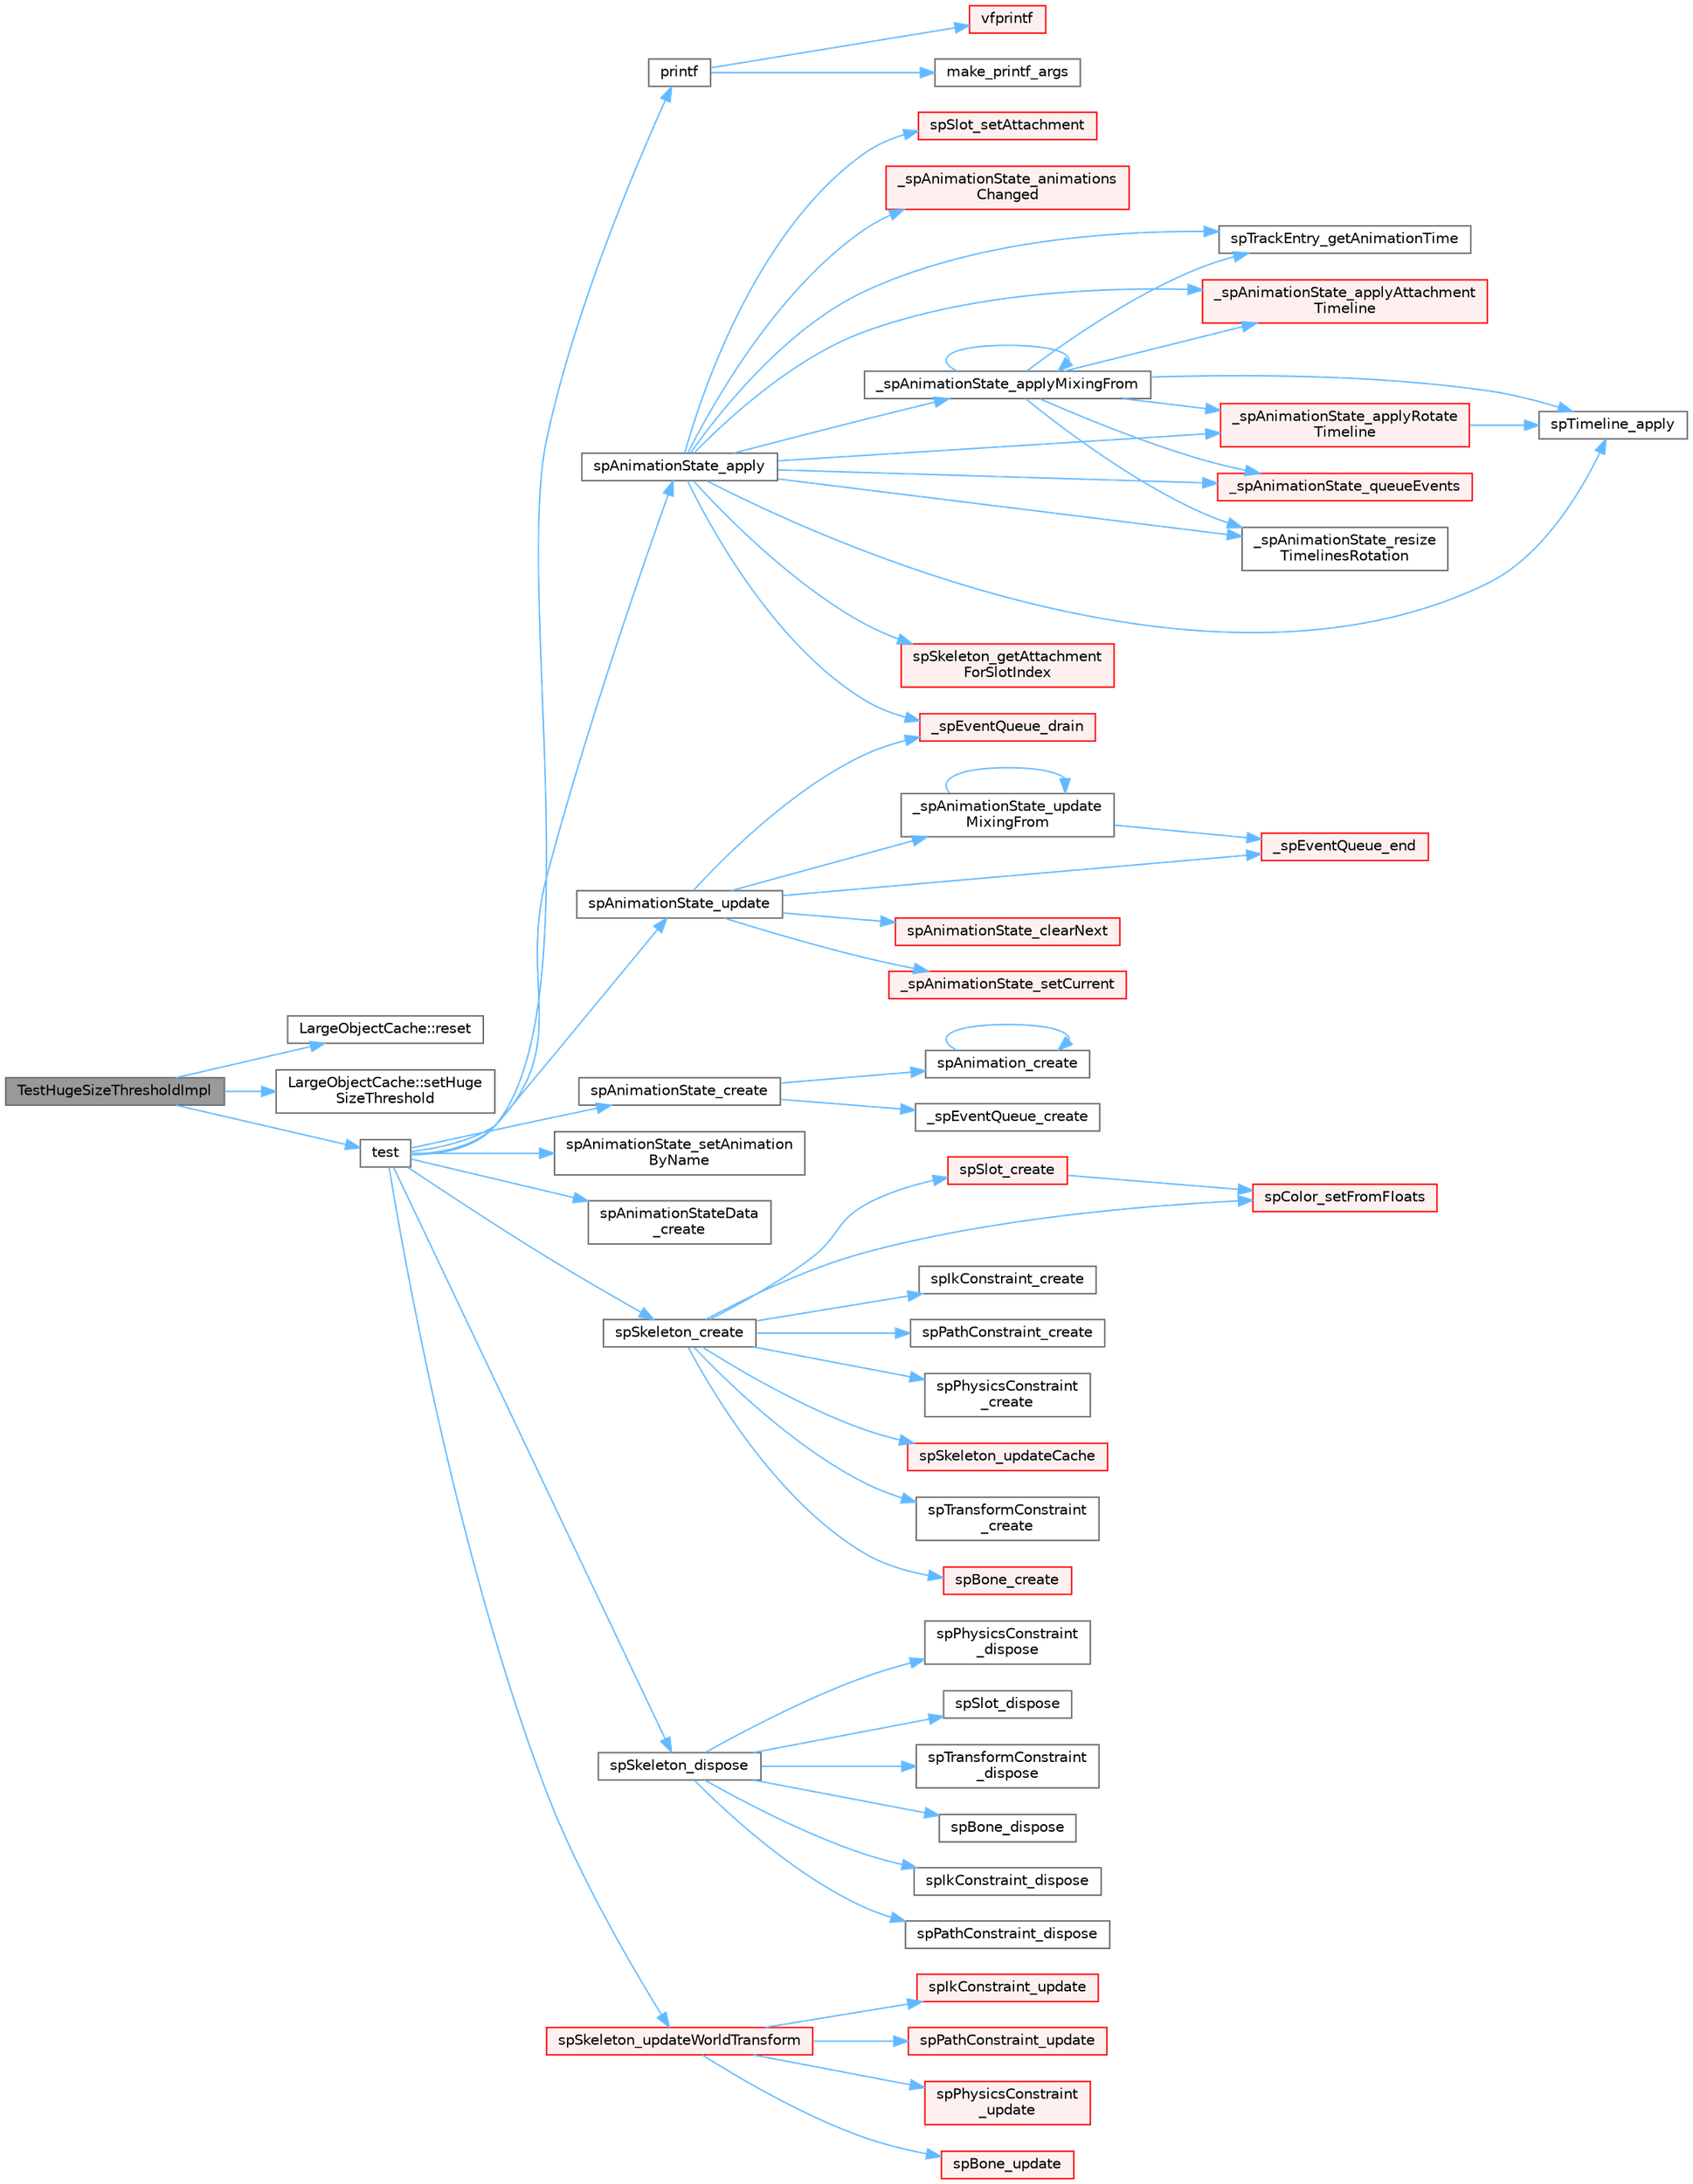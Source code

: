 digraph "TestHugeSizeThresholdImpl"
{
 // LATEX_PDF_SIZE
  bgcolor="transparent";
  edge [fontname=Helvetica,fontsize=10,labelfontname=Helvetica,labelfontsize=10];
  node [fontname=Helvetica,fontsize=10,shape=box,height=0.2,width=0.4];
  rankdir="LR";
  Node1 [id="Node000001",label="TestHugeSizeThresholdImpl",height=0.2,width=0.4,color="gray40", fillcolor="grey60", style="filled", fontcolor="black",tooltip=" "];
  Node1 -> Node2 [id="edge1_Node000001_Node000002",color="steelblue1",style="solid",tooltip=" "];
  Node2 [id="Node000002",label="LargeObjectCache::reset",height=0.2,width=0.4,color="grey40", fillcolor="white", style="filled",URL="$class_large_object_cache.html#a84eefe5dca0d74871b43e60021071e3c",tooltip=" "];
  Node1 -> Node3 [id="edge2_Node000001_Node000003",color="steelblue1",style="solid",tooltip=" "];
  Node3 [id="Node000003",label="LargeObjectCache::setHuge\lSizeThreshold",height=0.2,width=0.4,color="grey40", fillcolor="white", style="filled",URL="$class_large_object_cache.html#abae80bbf0e42a0a758ff7224c10a9013",tooltip=" "];
  Node1 -> Node4 [id="edge3_Node000001_Node000004",color="steelblue1",style="solid",tooltip=" "];
  Node4 [id="Node000004",label="test",height=0.2,width=0.4,color="grey40", fillcolor="white", style="filled",URL="$external_2spine-runtimes_2spine-sfml_2c_2example_2main_8cpp.html#aac5f14f710620d78720c06cd063ec0ca",tooltip=" "];
  Node4 -> Node5 [id="edge4_Node000004_Node000005",color="steelblue1",style="solid",tooltip=" "];
  Node5 [id="Node000005",label="printf",height=0.2,width=0.4,color="grey40", fillcolor="white", style="filled",URL="$printf_8h.html#aee3ed3a831f25f07e7be3919fff2203a",tooltip=" "];
  Node5 -> Node6 [id="edge5_Node000005_Node000006",color="steelblue1",style="solid",tooltip=" "];
  Node6 [id="Node000006",label="make_printf_args",height=0.2,width=0.4,color="grey40", fillcolor="white", style="filled",URL="$printf_8h.html#a27dcc0efcda04388971dbea3c875f122",tooltip=" "];
  Node5 -> Node7 [id="edge6_Node000005_Node000007",color="steelblue1",style="solid",tooltip=" "];
  Node7 [id="Node000007",label="vfprintf",height=0.2,width=0.4,color="red", fillcolor="#FFF0F0", style="filled",URL="$printf_8h.html#abb30aad964fc771fb52cf3ad88649df2",tooltip=" "];
  Node4 -> Node36 [id="edge7_Node000004_Node000036",color="steelblue1",style="solid",tooltip=" "];
  Node36 [id="Node000036",label="spAnimationState_apply",height=0.2,width=0.4,color="grey40", fillcolor="white", style="filled",URL="$_animation_state_8c.html#a121811397a5e69b5d84b141172a860ad",tooltip=" "];
  Node36 -> Node37 [id="edge8_Node000036_Node000037",color="steelblue1",style="solid",tooltip=" "];
  Node37 [id="Node000037",label="_spAnimationState_animations\lChanged",height=0.2,width=0.4,color="red", fillcolor="#FFF0F0", style="filled",URL="$_animation_state_8c.html#a2e9127da71404d2e7f6715635f59714d",tooltip=" "];
  Node36 -> Node43 [id="edge9_Node000036_Node000043",color="steelblue1",style="solid",tooltip=" "];
  Node43 [id="Node000043",label="_spAnimationState_applyAttachment\lTimeline",height=0.2,width=0.4,color="red", fillcolor="#FFF0F0", style="filled",URL="$_animation_state_8c.html#a552cd264b22c69404ce34e0e773bcaa7",tooltip=" "];
  Node36 -> Node50 [id="edge10_Node000036_Node000050",color="steelblue1",style="solid",tooltip=" "];
  Node50 [id="Node000050",label="_spAnimationState_applyMixingFrom",height=0.2,width=0.4,color="grey40", fillcolor="white", style="filled",URL="$_animation_state_8c.html#ad872d0ff5d38b3ad75d02684ee46e3ef",tooltip=" "];
  Node50 -> Node43 [id="edge11_Node000050_Node000043",color="steelblue1",style="solid",tooltip=" "];
  Node50 -> Node50 [id="edge12_Node000050_Node000050",color="steelblue1",style="solid",tooltip=" "];
  Node50 -> Node51 [id="edge13_Node000050_Node000051",color="steelblue1",style="solid",tooltip=" "];
  Node51 [id="Node000051",label="_spAnimationState_applyRotate\lTimeline",height=0.2,width=0.4,color="red", fillcolor="#FFF0F0", style="filled",URL="$_animation_state_8c.html#a807375db0ba9e1c5a66ba60c03967a16",tooltip=" "];
  Node51 -> Node54 [id="edge14_Node000051_Node000054",color="steelblue1",style="solid",tooltip=" "];
  Node54 [id="Node000054",label="spTimeline_apply",height=0.2,width=0.4,color="grey40", fillcolor="white", style="filled",URL="$_animation_8c.html#a8f8846b1f976e08e2825cd8f2e4fed2a",tooltip=" "];
  Node50 -> Node55 [id="edge15_Node000050_Node000055",color="steelblue1",style="solid",tooltip=" "];
  Node55 [id="Node000055",label="_spAnimationState_queueEvents",height=0.2,width=0.4,color="red", fillcolor="#FFF0F0", style="filled",URL="$_animation_state_8c.html#a03841b3426944328c63e8dc965e5d202",tooltip=" "];
  Node50 -> Node62 [id="edge16_Node000050_Node000062",color="steelblue1",style="solid",tooltip=" "];
  Node62 [id="Node000062",label="_spAnimationState_resize\lTimelinesRotation",height=0.2,width=0.4,color="grey40", fillcolor="white", style="filled",URL="$_animation_state_8c.html#a586eb5371b2ecd094a959fb59981c011",tooltip=" "];
  Node50 -> Node54 [id="edge17_Node000050_Node000054",color="steelblue1",style="solid",tooltip=" "];
  Node50 -> Node63 [id="edge18_Node000050_Node000063",color="steelblue1",style="solid",tooltip=" "];
  Node63 [id="Node000063",label="spTrackEntry_getAnimationTime",height=0.2,width=0.4,color="grey40", fillcolor="white", style="filled",URL="$_animation_state_8c.html#a16e885e6da856346be434e44d94fff4d",tooltip=" "];
  Node36 -> Node51 [id="edge19_Node000036_Node000051",color="steelblue1",style="solid",tooltip=" "];
  Node36 -> Node55 [id="edge20_Node000036_Node000055",color="steelblue1",style="solid",tooltip=" "];
  Node36 -> Node62 [id="edge21_Node000036_Node000062",color="steelblue1",style="solid",tooltip=" "];
  Node36 -> Node64 [id="edge22_Node000036_Node000064",color="steelblue1",style="solid",tooltip=" "];
  Node64 [id="Node000064",label="_spEventQueue_drain",height=0.2,width=0.4,color="red", fillcolor="#FFF0F0", style="filled",URL="$_animation_state_8c.html#a2bb362df65f36453467acd9b360c600d",tooltip=" "];
  Node36 -> Node45 [id="edge23_Node000036_Node000045",color="steelblue1",style="solid",tooltip=" "];
  Node45 [id="Node000045",label="spSkeleton_getAttachment\lForSlotIndex",height=0.2,width=0.4,color="red", fillcolor="#FFF0F0", style="filled",URL="$_skeleton_8c.html#af67b15fea85286452cf9d8741a17b0ed",tooltip=" "];
  Node36 -> Node47 [id="edge24_Node000036_Node000047",color="steelblue1",style="solid",tooltip=" "];
  Node47 [id="Node000047",label="spSlot_setAttachment",height=0.2,width=0.4,color="red", fillcolor="#FFF0F0", style="filled",URL="$_slot_8c.html#a56d5b092e9d5418595813cec61d447cc",tooltip=" "];
  Node36 -> Node54 [id="edge25_Node000036_Node000054",color="steelblue1",style="solid",tooltip=" "];
  Node36 -> Node63 [id="edge26_Node000036_Node000063",color="steelblue1",style="solid",tooltip=" "];
  Node4 -> Node67 [id="edge27_Node000004_Node000067",color="steelblue1",style="solid",tooltip=" "];
  Node67 [id="Node000067",label="spAnimationState_create",height=0.2,width=0.4,color="grey40", fillcolor="white", style="filled",URL="$_animation_state_8c.html#a87beba99c1cc332a37af3d16d15454fd",tooltip=" "];
  Node67 -> Node68 [id="edge28_Node000067_Node000068",color="steelblue1",style="solid",tooltip=" "];
  Node68 [id="Node000068",label="_spEventQueue_create",height=0.2,width=0.4,color="grey40", fillcolor="white", style="filled",URL="$_animation_state_8c.html#a88ef8a5fb0d701a8e462f6963f0592cd",tooltip=" "];
  Node67 -> Node69 [id="edge29_Node000067_Node000069",color="steelblue1",style="solid",tooltip=" "];
  Node69 [id="Node000069",label="spAnimation_create",height=0.2,width=0.4,color="grey40", fillcolor="white", style="filled",URL="$_animation_8c.html#a65727a6d5fed75b3c730b88337a91070",tooltip=" "];
  Node69 -> Node69 [id="edge30_Node000069_Node000069",color="steelblue1",style="solid",tooltip=" "];
  Node4 -> Node70 [id="edge31_Node000004_Node000070",color="steelblue1",style="solid",tooltip=" "];
  Node70 [id="Node000070",label="spAnimationState_setAnimation\lByName",height=0.2,width=0.4,color="grey40", fillcolor="white", style="filled",URL="$spine-c_2include_2spine_2_animation_state_8h.html#a886473af828c2ec1222f62ea8aa5e470",tooltip=" "];
  Node4 -> Node71 [id="edge32_Node000004_Node000071",color="steelblue1",style="solid",tooltip=" "];
  Node71 [id="Node000071",label="spAnimationState_update",height=0.2,width=0.4,color="grey40", fillcolor="white", style="filled",URL="$_animation_state_8c.html#a6e0eaef7d5f047204c709cee9f51ef08",tooltip=" "];
  Node71 -> Node72 [id="edge33_Node000071_Node000072",color="steelblue1",style="solid",tooltip=" "];
  Node72 [id="Node000072",label="_spAnimationState_setCurrent",height=0.2,width=0.4,color="red", fillcolor="#FFF0F0", style="filled",URL="$_animation_state_8c.html#a7fd9c2b5f1e4e7ad96f8483118220e53",tooltip=" "];
  Node71 -> Node76 [id="edge34_Node000071_Node000076",color="steelblue1",style="solid",tooltip=" "];
  Node76 [id="Node000076",label="_spAnimationState_update\lMixingFrom",height=0.2,width=0.4,color="grey40", fillcolor="white", style="filled",URL="$_animation_state_8c.html#a811bfe34d8d6ae14d016aba963f38a5f",tooltip=" "];
  Node76 -> Node76 [id="edge35_Node000076_Node000076",color="steelblue1",style="solid",tooltip=" "];
  Node76 -> Node77 [id="edge36_Node000076_Node000077",color="steelblue1",style="solid",tooltip=" "];
  Node77 [id="Node000077",label="_spEventQueue_end",height=0.2,width=0.4,color="red", fillcolor="#FFF0F0", style="filled",URL="$_animation_state_8c.html#ae86eaf55ad672f17dcb738d9481d7bb9",tooltip=" "];
  Node71 -> Node64 [id="edge37_Node000071_Node000064",color="steelblue1",style="solid",tooltip=" "];
  Node71 -> Node77 [id="edge38_Node000071_Node000077",color="steelblue1",style="solid",tooltip=" "];
  Node71 -> Node78 [id="edge39_Node000071_Node000078",color="steelblue1",style="solid",tooltip=" "];
  Node78 [id="Node000078",label="spAnimationState_clearNext",height=0.2,width=0.4,color="red", fillcolor="#FFF0F0", style="filled",URL="$_animation_state_8c.html#a1116b24b2fd4730966c0c1705f16a515",tooltip=" "];
  Node4 -> Node80 [id="edge40_Node000004_Node000080",color="steelblue1",style="solid",tooltip=" "];
  Node80 [id="Node000080",label="spAnimationStateData\l_create",height=0.2,width=0.4,color="grey40", fillcolor="white", style="filled",URL="$_animation_state_data_8c.html#a8c7606d99b6d3ca45a45f696191e184b",tooltip=" "];
  Node4 -> Node81 [id="edge41_Node000004_Node000081",color="steelblue1",style="solid",tooltip=" "];
  Node81 [id="Node000081",label="spSkeleton_create",height=0.2,width=0.4,color="grey40", fillcolor="white", style="filled",URL="$_skeleton_8c.html#adafc127ff4d17039cb355ad7941b4687",tooltip=" "];
  Node81 -> Node82 [id="edge42_Node000081_Node000082",color="steelblue1",style="solid",tooltip=" "];
  Node82 [id="Node000082",label="spBone_create",height=0.2,width=0.4,color="red", fillcolor="#FFF0F0", style="filled",URL="$_bone_8c.html#a672c3edad19d7bf482bf13e7f01ee97b",tooltip=" "];
  Node81 -> Node84 [id="edge43_Node000081_Node000084",color="steelblue1",style="solid",tooltip=" "];
  Node84 [id="Node000084",label="spColor_setFromFloats",height=0.2,width=0.4,color="red", fillcolor="#FFF0F0", style="filled",URL="$_color_8c.html#aef2bc0c9016302022f25c89ba5b36a2c",tooltip=" "];
  Node81 -> Node86 [id="edge44_Node000081_Node000086",color="steelblue1",style="solid",tooltip=" "];
  Node86 [id="Node000086",label="spIkConstraint_create",height=0.2,width=0.4,color="grey40", fillcolor="white", style="filled",URL="$spine-c_2include_2spine_2_ik_constraint_8h.html#adc550d0f541e94be4e2d44930dcc8b2e",tooltip=" "];
  Node81 -> Node87 [id="edge45_Node000081_Node000087",color="steelblue1",style="solid",tooltip=" "];
  Node87 [id="Node000087",label="spPathConstraint_create",height=0.2,width=0.4,color="grey40", fillcolor="white", style="filled",URL="$spine-c_2include_2spine_2_path_constraint_8h.html#adcee199676387bd744e4b147c99eb39b",tooltip=" "];
  Node81 -> Node88 [id="edge46_Node000081_Node000088",color="steelblue1",style="solid",tooltip=" "];
  Node88 [id="Node000088",label="spPhysicsConstraint\l_create",height=0.2,width=0.4,color="grey40", fillcolor="white", style="filled",URL="$_physics_constraint_8c.html#a32a2345e660c659a94668d1de4dba981",tooltip=" "];
  Node81 -> Node89 [id="edge47_Node000081_Node000089",color="steelblue1",style="solid",tooltip=" "];
  Node89 [id="Node000089",label="spSkeleton_updateCache",height=0.2,width=0.4,color="red", fillcolor="#FFF0F0", style="filled",URL="$_skeleton_8c.html#a62e01f12f86149c4fed351f27e022c76",tooltip=" "];
  Node81 -> Node99 [id="edge48_Node000081_Node000099",color="steelblue1",style="solid",tooltip=" "];
  Node99 [id="Node000099",label="spSlot_create",height=0.2,width=0.4,color="red", fillcolor="#FFF0F0", style="filled",URL="$_slot_8c.html#a425f2e6a489e790f26bda11dd18f3a4a",tooltip=" "];
  Node99 -> Node84 [id="edge49_Node000099_Node000084",color="steelblue1",style="solid",tooltip=" "];
  Node81 -> Node103 [id="edge50_Node000081_Node000103",color="steelblue1",style="solid",tooltip=" "];
  Node103 [id="Node000103",label="spTransformConstraint\l_create",height=0.2,width=0.4,color="grey40", fillcolor="white", style="filled",URL="$spine-c_2include_2spine_2_transform_constraint_8h.html#a2fc2c8fc06c7e11463e6a3acf202f353",tooltip=" "];
  Node4 -> Node104 [id="edge51_Node000004_Node000104",color="steelblue1",style="solid",tooltip=" "];
  Node104 [id="Node000104",label="spSkeleton_dispose",height=0.2,width=0.4,color="grey40", fillcolor="white", style="filled",URL="$_skeleton_8c.html#a77f856011e09776af5a8d8e45446bc72",tooltip=" "];
  Node104 -> Node105 [id="edge52_Node000104_Node000105",color="steelblue1",style="solid",tooltip=" "];
  Node105 [id="Node000105",label="spBone_dispose",height=0.2,width=0.4,color="grey40", fillcolor="white", style="filled",URL="$_bone_8c.html#ac9432169a9965bcbc2ee09fdd40ae4a2",tooltip=" "];
  Node104 -> Node106 [id="edge53_Node000104_Node000106",color="steelblue1",style="solid",tooltip=" "];
  Node106 [id="Node000106",label="spIkConstraint_dispose",height=0.2,width=0.4,color="grey40", fillcolor="white", style="filled",URL="$_ik_constraint_8c.html#ab562f2c38689e012955f64da69cbdd51",tooltip=" "];
  Node104 -> Node107 [id="edge54_Node000104_Node000107",color="steelblue1",style="solid",tooltip=" "];
  Node107 [id="Node000107",label="spPathConstraint_dispose",height=0.2,width=0.4,color="grey40", fillcolor="white", style="filled",URL="$_path_constraint_8c.html#a89a998f72f23fadea74c6cb7403d19a5",tooltip=" "];
  Node104 -> Node108 [id="edge55_Node000104_Node000108",color="steelblue1",style="solid",tooltip=" "];
  Node108 [id="Node000108",label="spPhysicsConstraint\l_dispose",height=0.2,width=0.4,color="grey40", fillcolor="white", style="filled",URL="$_physics_constraint_8c.html#a7d0e849bcc7d76d81f5a9f31e2fdb8f6",tooltip=" "];
  Node104 -> Node109 [id="edge56_Node000104_Node000109",color="steelblue1",style="solid",tooltip=" "];
  Node109 [id="Node000109",label="spSlot_dispose",height=0.2,width=0.4,color="grey40", fillcolor="white", style="filled",URL="$_slot_8c.html#abc79e957760a12acef34938e456201e7",tooltip=" "];
  Node104 -> Node110 [id="edge57_Node000104_Node000110",color="steelblue1",style="solid",tooltip=" "];
  Node110 [id="Node000110",label="spTransformConstraint\l_dispose",height=0.2,width=0.4,color="grey40", fillcolor="white", style="filled",URL="$_transform_constraint_8c.html#aa1b7de86ac6d61687962b5f9171ec5cb",tooltip=" "];
  Node4 -> Node111 [id="edge58_Node000004_Node000111",color="steelblue1",style="solid",tooltip=" "];
  Node111 [id="Node000111",label="spSkeleton_updateWorldTransform",height=0.2,width=0.4,color="red", fillcolor="#FFF0F0", style="filled",URL="$_skeleton_8c.html#aacbe2c41263148e0b8e88724bd6e19a8",tooltip=" "];
  Node111 -> Node112 [id="edge59_Node000111_Node000112",color="steelblue1",style="solid",tooltip=" "];
  Node112 [id="Node000112",label="spBone_update",height=0.2,width=0.4,color="red", fillcolor="#FFF0F0", style="filled",URL="$_bone_8c.html#a96a2c03c88ccdaa90a318fbb786acaad",tooltip=" "];
  Node111 -> Node115 [id="edge60_Node000111_Node000115",color="steelblue1",style="solid",tooltip=" "];
  Node115 [id="Node000115",label="spIkConstraint_update",height=0.2,width=0.4,color="red", fillcolor="#FFF0F0", style="filled",URL="$_ik_constraint_8c.html#ae1ee5ccd8d827f7c377f2597775b912b",tooltip=" "];
  Node111 -> Node118 [id="edge61_Node000111_Node000118",color="steelblue1",style="solid",tooltip=" "];
  Node118 [id="Node000118",label="spPathConstraint_update",height=0.2,width=0.4,color="red", fillcolor="#FFF0F0", style="filled",URL="$_path_constraint_8c.html#ab89d8c228a139da6ec1847798ae02883",tooltip=" "];
  Node111 -> Node132 [id="edge62_Node000111_Node000132",color="steelblue1",style="solid",tooltip=" "];
  Node132 [id="Node000132",label="spPhysicsConstraint\l_update",height=0.2,width=0.4,color="red", fillcolor="#FFF0F0", style="filled",URL="$_physics_constraint_8c.html#aae7a7d39f255286177b2fe6a9fb3514d",tooltip=" "];
}

